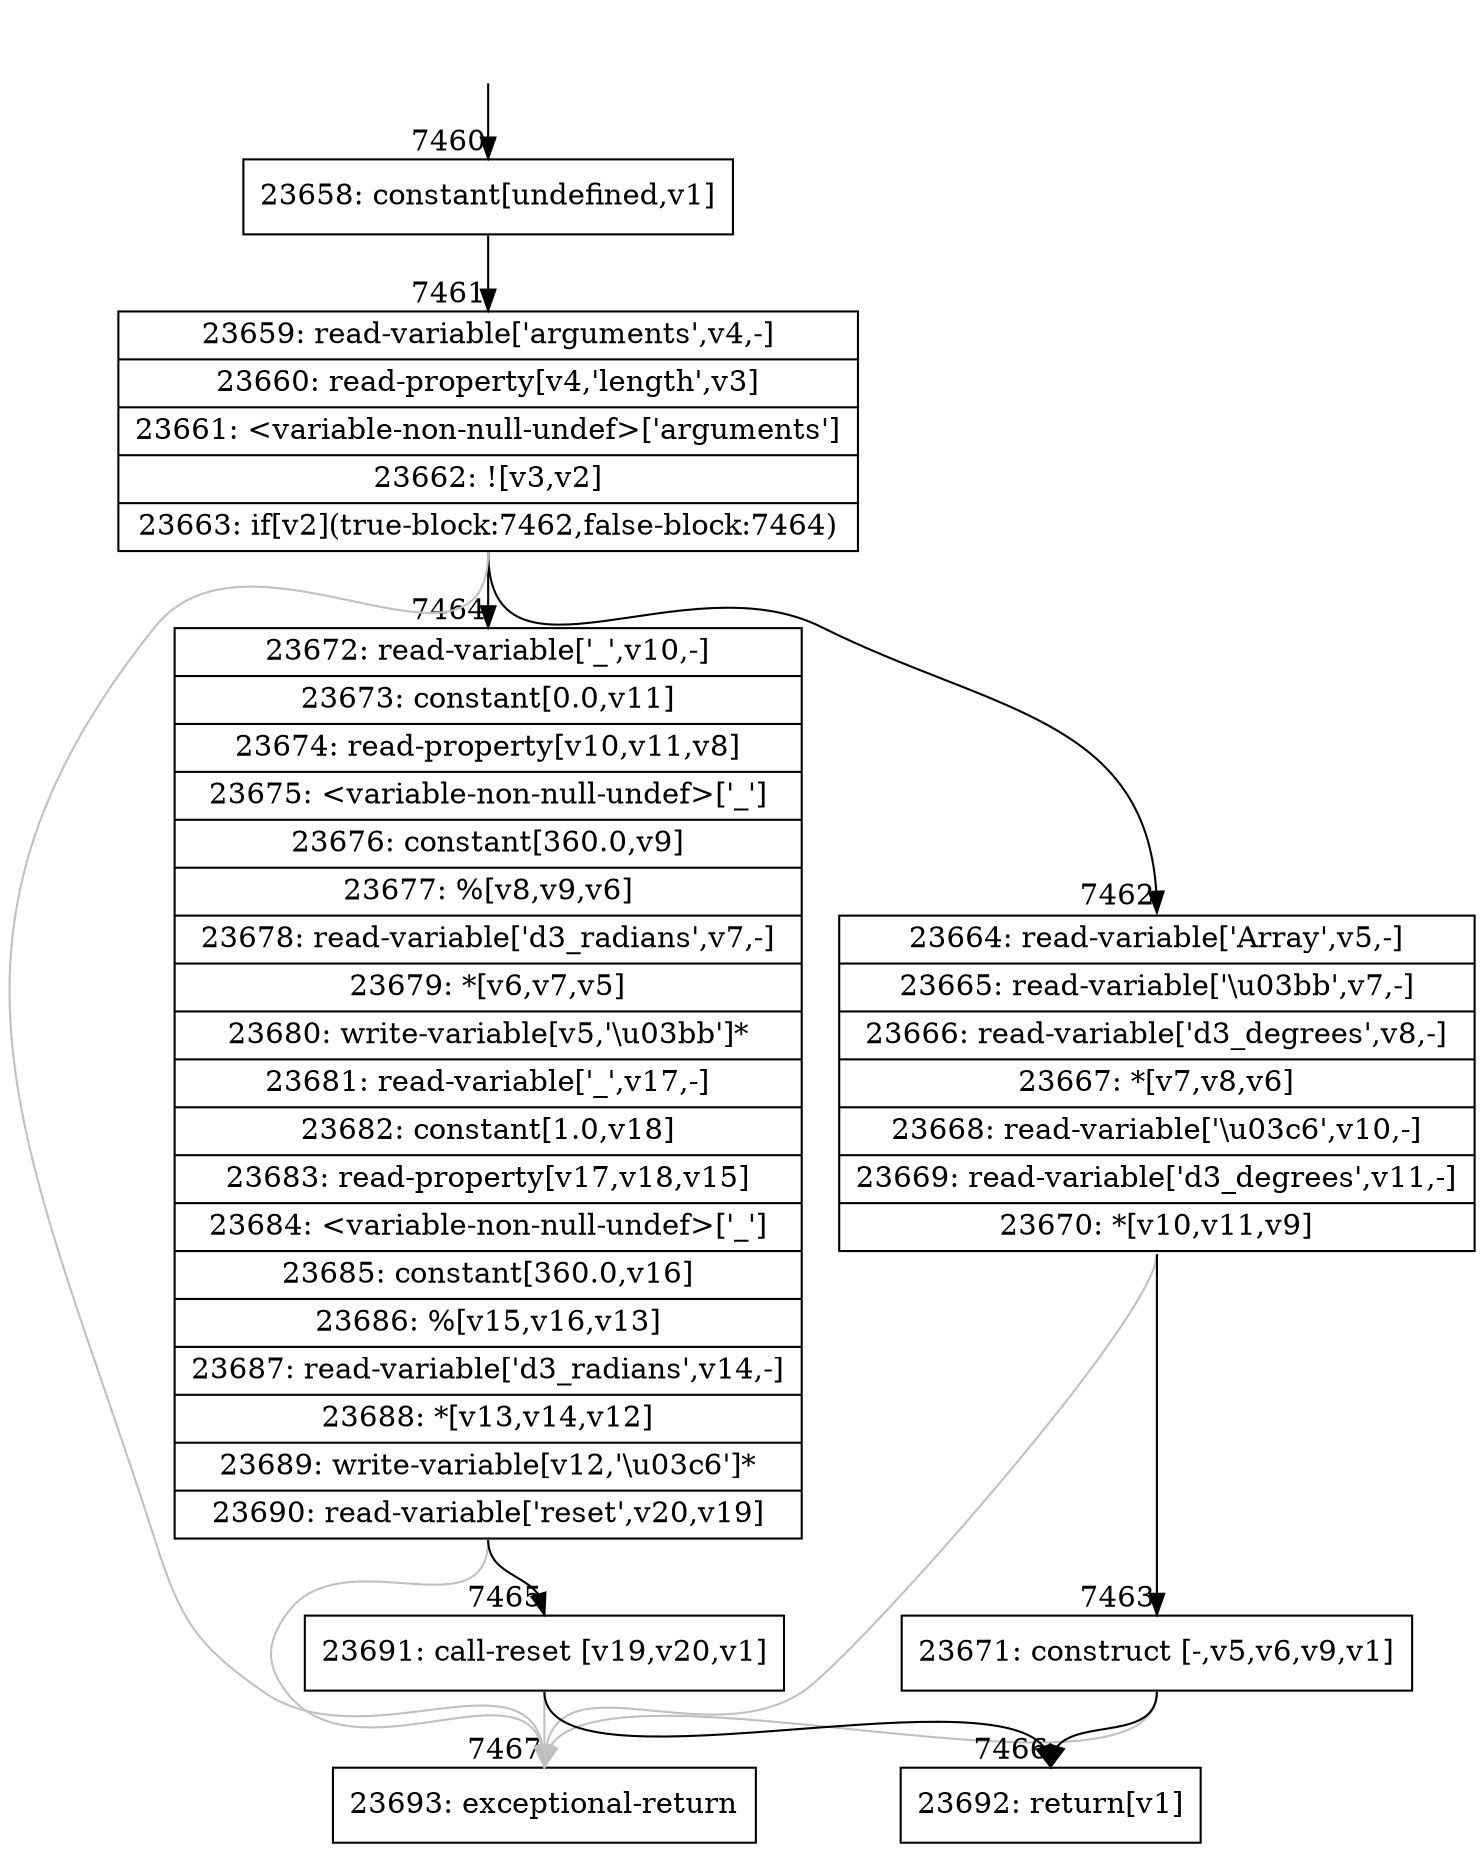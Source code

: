 digraph {
rankdir="TD"
BB_entry702[shape=none,label=""];
BB_entry702 -> BB7460 [tailport=s, headport=n, headlabel="    7460"]
BB7460 [shape=record label="{23658: constant[undefined,v1]}" ] 
BB7460 -> BB7461 [tailport=s, headport=n, headlabel="      7461"]
BB7461 [shape=record label="{23659: read-variable['arguments',v4,-]|23660: read-property[v4,'length',v3]|23661: \<variable-non-null-undef\>['arguments']|23662: ![v3,v2]|23663: if[v2](true-block:7462,false-block:7464)}" ] 
BB7461 -> BB7462 [tailport=s, headport=n, headlabel="      7462"]
BB7461 -> BB7464 [tailport=s, headport=n, headlabel="      7464"]
BB7461 -> BB7467 [tailport=s, headport=n, color=gray, headlabel="      7467"]
BB7462 [shape=record label="{23664: read-variable['Array',v5,-]|23665: read-variable['\\u03bb',v7,-]|23666: read-variable['d3_degrees',v8,-]|23667: *[v7,v8,v6]|23668: read-variable['\\u03c6',v10,-]|23669: read-variable['d3_degrees',v11,-]|23670: *[v10,v11,v9]}" ] 
BB7462 -> BB7463 [tailport=s, headport=n, headlabel="      7463"]
BB7462 -> BB7467 [tailport=s, headport=n, color=gray]
BB7463 [shape=record label="{23671: construct [-,v5,v6,v9,v1]}" ] 
BB7463 -> BB7466 [tailport=s, headport=n, headlabel="      7466"]
BB7463 -> BB7467 [tailport=s, headport=n, color=gray]
BB7464 [shape=record label="{23672: read-variable['_',v10,-]|23673: constant[0.0,v11]|23674: read-property[v10,v11,v8]|23675: \<variable-non-null-undef\>['_']|23676: constant[360.0,v9]|23677: %[v8,v9,v6]|23678: read-variable['d3_radians',v7,-]|23679: *[v6,v7,v5]|23680: write-variable[v5,'\\u03bb']*|23681: read-variable['_',v17,-]|23682: constant[1.0,v18]|23683: read-property[v17,v18,v15]|23684: \<variable-non-null-undef\>['_']|23685: constant[360.0,v16]|23686: %[v15,v16,v13]|23687: read-variable['d3_radians',v14,-]|23688: *[v13,v14,v12]|23689: write-variable[v12,'\\u03c6']*|23690: read-variable['reset',v20,v19]}" ] 
BB7464 -> BB7465 [tailport=s, headport=n, headlabel="      7465"]
BB7464 -> BB7467 [tailport=s, headport=n, color=gray]
BB7465 [shape=record label="{23691: call-reset [v19,v20,v1]}" ] 
BB7465 -> BB7466 [tailport=s, headport=n]
BB7465 -> BB7467 [tailport=s, headport=n, color=gray]
BB7466 [shape=record label="{23692: return[v1]}" ] 
BB7467 [shape=record label="{23693: exceptional-return}" ] 
//#$~ 4351
}
